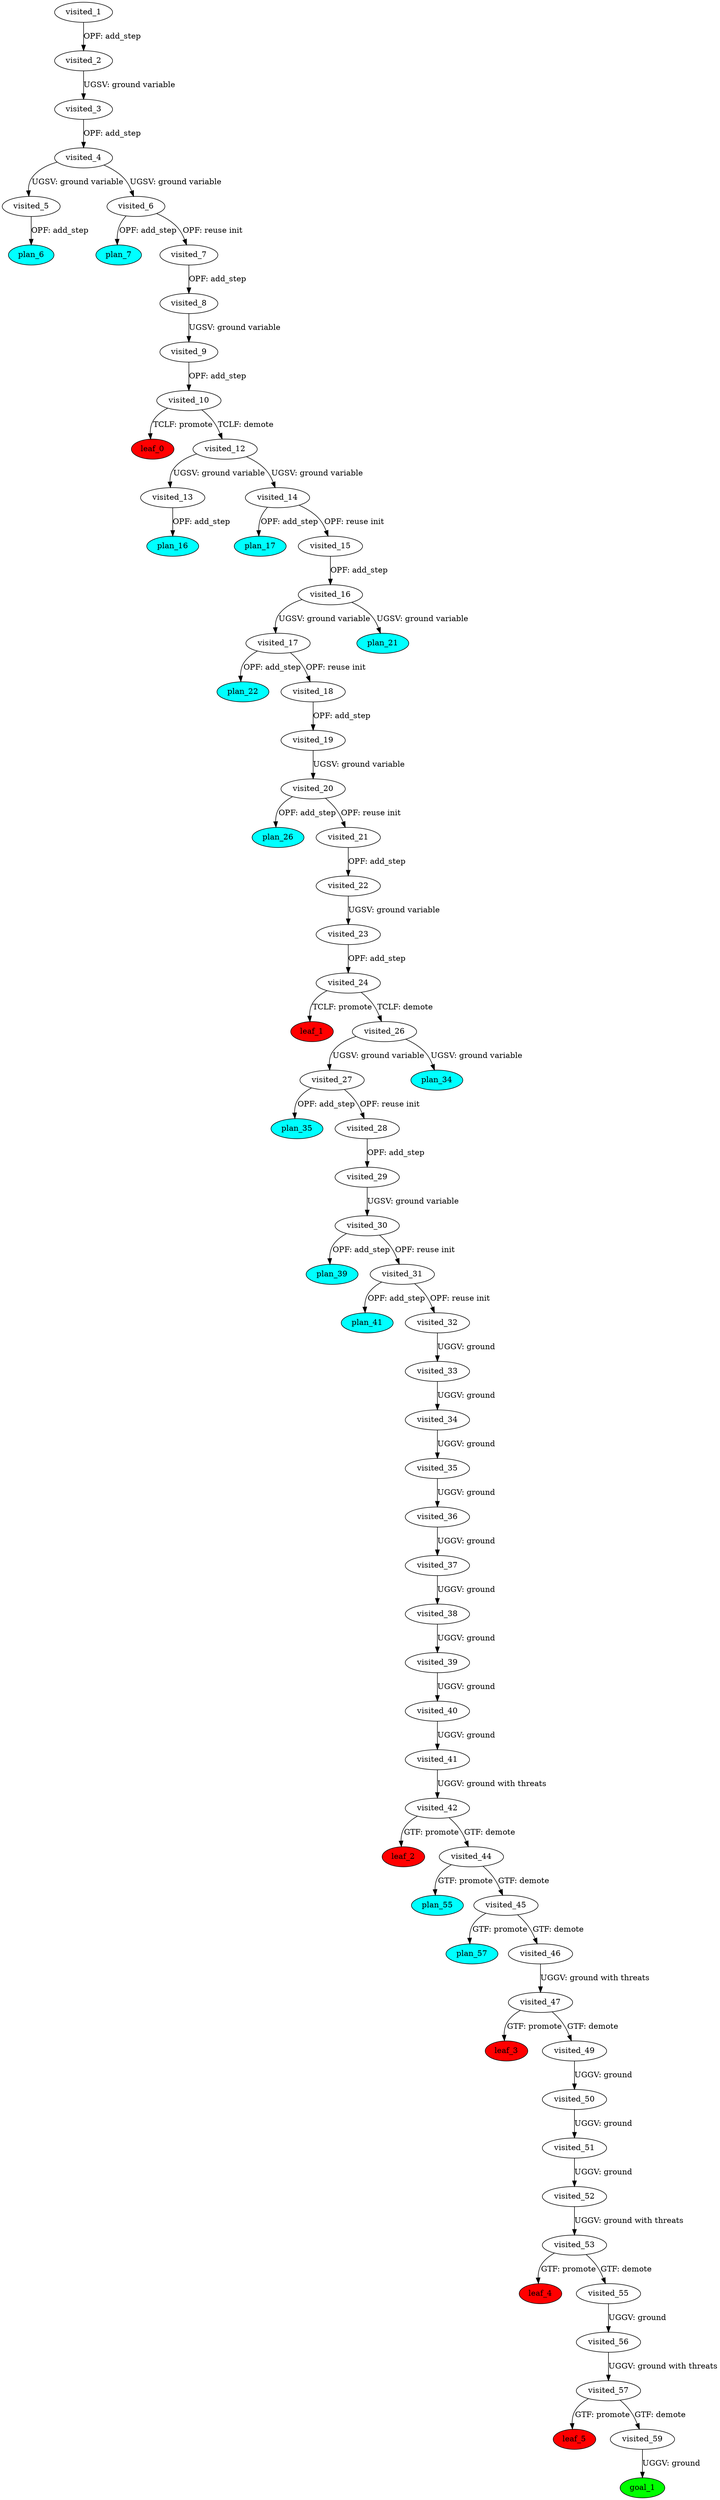digraph {
	"6a6ee4bc-e5bd-cbe8-cf43-3bb4e247090c" [label=plan_0 fillcolor=cyan style=filled]
	"6a6ee4bc-e5bd-cbe8-cf43-3bb4e247090c" [label=visited_1 fillcolor=white style=filled]
	"cc4e79d5-4308-105a-bee6-cb9a4a6cef2e" [label=plan_1 fillcolor=cyan style=filled]
	"6a6ee4bc-e5bd-cbe8-cf43-3bb4e247090c" -> "cc4e79d5-4308-105a-bee6-cb9a4a6cef2e" [label="OPF: add_step"]
	"cc4e79d5-4308-105a-bee6-cb9a4a6cef2e" [label=visited_2 fillcolor=white style=filled]
	"3242efed-1d83-3c4d-be50-21d3106c3acc" [label=plan_2 fillcolor=cyan style=filled]
	"cc4e79d5-4308-105a-bee6-cb9a4a6cef2e" -> "3242efed-1d83-3c4d-be50-21d3106c3acc" [label="UGSV: ground variable"]
	"3242efed-1d83-3c4d-be50-21d3106c3acc" [label=visited_3 fillcolor=white style=filled]
	"e2622207-1675-f185-2633-1b239b0251b5" [label=plan_3 fillcolor=cyan style=filled]
	"3242efed-1d83-3c4d-be50-21d3106c3acc" -> "e2622207-1675-f185-2633-1b239b0251b5" [label="OPF: add_step"]
	"e2622207-1675-f185-2633-1b239b0251b5" [label=visited_4 fillcolor=white style=filled]
	"12046a0f-a5f7-f030-be66-db303003acbb" [label=plan_4 fillcolor=cyan style=filled]
	"e2622207-1675-f185-2633-1b239b0251b5" -> "12046a0f-a5f7-f030-be66-db303003acbb" [label="UGSV: ground variable"]
	"6d8093e6-9398-ec0e-caf7-f036881fd725" [label=plan_5 fillcolor=cyan style=filled]
	"e2622207-1675-f185-2633-1b239b0251b5" -> "6d8093e6-9398-ec0e-caf7-f036881fd725" [label="UGSV: ground variable"]
	"12046a0f-a5f7-f030-be66-db303003acbb" [label=visited_5 fillcolor=white style=filled]
	"10b5fc48-1c75-cce2-d1ca-9dc6b93a4a48" [label=plan_6 fillcolor=cyan style=filled]
	"12046a0f-a5f7-f030-be66-db303003acbb" -> "10b5fc48-1c75-cce2-d1ca-9dc6b93a4a48" [label="OPF: add_step"]
	"6d8093e6-9398-ec0e-caf7-f036881fd725" [label=visited_6 fillcolor=white style=filled]
	"d92db731-032a-c32c-d969-8e739888dc29" [label=plan_7 fillcolor=cyan style=filled]
	"6d8093e6-9398-ec0e-caf7-f036881fd725" -> "d92db731-032a-c32c-d969-8e739888dc29" [label="OPF: add_step"]
	"eec192d9-da24-746e-5d72-6f3f9af88026" [label=plan_8 fillcolor=cyan style=filled]
	"6d8093e6-9398-ec0e-caf7-f036881fd725" -> "eec192d9-da24-746e-5d72-6f3f9af88026" [label="OPF: reuse init"]
	"eec192d9-da24-746e-5d72-6f3f9af88026" [label=visited_7 fillcolor=white style=filled]
	"425f18b4-4532-254c-6c09-68d98ec51810" [label=plan_9 fillcolor=cyan style=filled]
	"eec192d9-da24-746e-5d72-6f3f9af88026" -> "425f18b4-4532-254c-6c09-68d98ec51810" [label="OPF: add_step"]
	"425f18b4-4532-254c-6c09-68d98ec51810" [label=visited_8 fillcolor=white style=filled]
	"3edf4fbc-34ba-0853-1664-90777563140e" [label=plan_10 fillcolor=cyan style=filled]
	"425f18b4-4532-254c-6c09-68d98ec51810" -> "3edf4fbc-34ba-0853-1664-90777563140e" [label="UGSV: ground variable"]
	"3edf4fbc-34ba-0853-1664-90777563140e" [label=visited_9 fillcolor=white style=filled]
	"afdbe7ad-35e6-5d9b-6036-7f5ca6c76898" [label=plan_11 fillcolor=cyan style=filled]
	"3edf4fbc-34ba-0853-1664-90777563140e" -> "afdbe7ad-35e6-5d9b-6036-7f5ca6c76898" [label="OPF: add_step"]
	"afdbe7ad-35e6-5d9b-6036-7f5ca6c76898" [label=visited_10 fillcolor=white style=filled]
	"aa594650-60bb-a511-5935-73464f4d8228" [label=plan_12 fillcolor=cyan style=filled]
	"afdbe7ad-35e6-5d9b-6036-7f5ca6c76898" -> "aa594650-60bb-a511-5935-73464f4d8228" [label="TCLF: promote"]
	"a82d3f7e-9404-f958-3c05-30f1eca97d57" [label=plan_13 fillcolor=cyan style=filled]
	"afdbe7ad-35e6-5d9b-6036-7f5ca6c76898" -> "a82d3f7e-9404-f958-3c05-30f1eca97d57" [label="TCLF: demote"]
	"aa594650-60bb-a511-5935-73464f4d8228" [label=visited_11 fillcolor=white style=filled]
	"aa594650-60bb-a511-5935-73464f4d8228" [label=leaf_0 fillcolor=red style=filled]
	"a82d3f7e-9404-f958-3c05-30f1eca97d57" [label=visited_12 fillcolor=white style=filled]
	"77d13ca9-a0e8-8c55-aec4-8c7cdf9fe762" [label=plan_14 fillcolor=cyan style=filled]
	"a82d3f7e-9404-f958-3c05-30f1eca97d57" -> "77d13ca9-a0e8-8c55-aec4-8c7cdf9fe762" [label="UGSV: ground variable"]
	"e745c9ff-872a-5dc7-0681-309da786e0b5" [label=plan_15 fillcolor=cyan style=filled]
	"a82d3f7e-9404-f958-3c05-30f1eca97d57" -> "e745c9ff-872a-5dc7-0681-309da786e0b5" [label="UGSV: ground variable"]
	"77d13ca9-a0e8-8c55-aec4-8c7cdf9fe762" [label=visited_13 fillcolor=white style=filled]
	"8b2fedda-caef-6e04-1d07-af3f86477285" [label=plan_16 fillcolor=cyan style=filled]
	"77d13ca9-a0e8-8c55-aec4-8c7cdf9fe762" -> "8b2fedda-caef-6e04-1d07-af3f86477285" [label="OPF: add_step"]
	"e745c9ff-872a-5dc7-0681-309da786e0b5" [label=visited_14 fillcolor=white style=filled]
	"4bedbfdc-052f-cf4c-5909-7f10c8b08080" [label=plan_17 fillcolor=cyan style=filled]
	"e745c9ff-872a-5dc7-0681-309da786e0b5" -> "4bedbfdc-052f-cf4c-5909-7f10c8b08080" [label="OPF: add_step"]
	"778d6827-49ad-1ddb-21e9-1ae6ae24d783" [label=plan_18 fillcolor=cyan style=filled]
	"e745c9ff-872a-5dc7-0681-309da786e0b5" -> "778d6827-49ad-1ddb-21e9-1ae6ae24d783" [label="OPF: reuse init"]
	"778d6827-49ad-1ddb-21e9-1ae6ae24d783" [label=visited_15 fillcolor=white style=filled]
	"790c4b55-c920-f3e5-a996-ac3b06987188" [label=plan_19 fillcolor=cyan style=filled]
	"778d6827-49ad-1ddb-21e9-1ae6ae24d783" -> "790c4b55-c920-f3e5-a996-ac3b06987188" [label="OPF: add_step"]
	"790c4b55-c920-f3e5-a996-ac3b06987188" [label=visited_16 fillcolor=white style=filled]
	"a5058c41-8136-7006-41f3-1cc9d8010bd0" [label=plan_20 fillcolor=cyan style=filled]
	"790c4b55-c920-f3e5-a996-ac3b06987188" -> "a5058c41-8136-7006-41f3-1cc9d8010bd0" [label="UGSV: ground variable"]
	"a8e9a8d6-d1b9-8d2f-ae4f-e1af9b81cfc1" [label=plan_21 fillcolor=cyan style=filled]
	"790c4b55-c920-f3e5-a996-ac3b06987188" -> "a8e9a8d6-d1b9-8d2f-ae4f-e1af9b81cfc1" [label="UGSV: ground variable"]
	"a5058c41-8136-7006-41f3-1cc9d8010bd0" [label=visited_17 fillcolor=white style=filled]
	"e7f96753-064f-39e0-625f-7ca8e177334e" [label=plan_22 fillcolor=cyan style=filled]
	"a5058c41-8136-7006-41f3-1cc9d8010bd0" -> "e7f96753-064f-39e0-625f-7ca8e177334e" [label="OPF: add_step"]
	"b71a7e0f-804c-c01b-8986-e42fc7cf409d" [label=plan_23 fillcolor=cyan style=filled]
	"a5058c41-8136-7006-41f3-1cc9d8010bd0" -> "b71a7e0f-804c-c01b-8986-e42fc7cf409d" [label="OPF: reuse init"]
	"b71a7e0f-804c-c01b-8986-e42fc7cf409d" [label=visited_18 fillcolor=white style=filled]
	"674ad441-be16-731c-8a40-6eb335a0bf07" [label=plan_24 fillcolor=cyan style=filled]
	"b71a7e0f-804c-c01b-8986-e42fc7cf409d" -> "674ad441-be16-731c-8a40-6eb335a0bf07" [label="OPF: add_step"]
	"674ad441-be16-731c-8a40-6eb335a0bf07" [label=visited_19 fillcolor=white style=filled]
	"1653b36e-91fb-e20c-6261-85ceb46e49d9" [label=plan_25 fillcolor=cyan style=filled]
	"674ad441-be16-731c-8a40-6eb335a0bf07" -> "1653b36e-91fb-e20c-6261-85ceb46e49d9" [label="UGSV: ground variable"]
	"1653b36e-91fb-e20c-6261-85ceb46e49d9" [label=visited_20 fillcolor=white style=filled]
	"270e8fc7-4ed9-ccb3-70dc-bc22a3014310" [label=plan_26 fillcolor=cyan style=filled]
	"1653b36e-91fb-e20c-6261-85ceb46e49d9" -> "270e8fc7-4ed9-ccb3-70dc-bc22a3014310" [label="OPF: add_step"]
	"5da73e0a-f9b8-9c23-ab6e-1d05ab0874a6" [label=plan_27 fillcolor=cyan style=filled]
	"1653b36e-91fb-e20c-6261-85ceb46e49d9" -> "5da73e0a-f9b8-9c23-ab6e-1d05ab0874a6" [label="OPF: reuse init"]
	"5da73e0a-f9b8-9c23-ab6e-1d05ab0874a6" [label=visited_21 fillcolor=white style=filled]
	"6e6592cf-8676-a517-fe60-5e1f60320a45" [label=plan_28 fillcolor=cyan style=filled]
	"5da73e0a-f9b8-9c23-ab6e-1d05ab0874a6" -> "6e6592cf-8676-a517-fe60-5e1f60320a45" [label="OPF: add_step"]
	"6e6592cf-8676-a517-fe60-5e1f60320a45" [label=visited_22 fillcolor=white style=filled]
	"d1f99a86-6791-f070-90df-e552e4520719" [label=plan_29 fillcolor=cyan style=filled]
	"6e6592cf-8676-a517-fe60-5e1f60320a45" -> "d1f99a86-6791-f070-90df-e552e4520719" [label="UGSV: ground variable"]
	"d1f99a86-6791-f070-90df-e552e4520719" [label=visited_23 fillcolor=white style=filled]
	"44b364ba-4a9b-5c4c-fe7b-5ec27ddb1ab0" [label=plan_30 fillcolor=cyan style=filled]
	"d1f99a86-6791-f070-90df-e552e4520719" -> "44b364ba-4a9b-5c4c-fe7b-5ec27ddb1ab0" [label="OPF: add_step"]
	"44b364ba-4a9b-5c4c-fe7b-5ec27ddb1ab0" [label=visited_24 fillcolor=white style=filled]
	"9cef3985-3099-e07b-7b70-5b69b253966c" [label=plan_31 fillcolor=cyan style=filled]
	"44b364ba-4a9b-5c4c-fe7b-5ec27ddb1ab0" -> "9cef3985-3099-e07b-7b70-5b69b253966c" [label="TCLF: promote"]
	"ba52558c-e907-9b81-844c-d9185a64750d" [label=plan_32 fillcolor=cyan style=filled]
	"44b364ba-4a9b-5c4c-fe7b-5ec27ddb1ab0" -> "ba52558c-e907-9b81-844c-d9185a64750d" [label="TCLF: demote"]
	"9cef3985-3099-e07b-7b70-5b69b253966c" [label=visited_25 fillcolor=white style=filled]
	"9cef3985-3099-e07b-7b70-5b69b253966c" [label=leaf_1 fillcolor=red style=filled]
	"ba52558c-e907-9b81-844c-d9185a64750d" [label=visited_26 fillcolor=white style=filled]
	"f825ddf7-2626-fcbd-b5eb-68b0b1dbd278" [label=plan_33 fillcolor=cyan style=filled]
	"ba52558c-e907-9b81-844c-d9185a64750d" -> "f825ddf7-2626-fcbd-b5eb-68b0b1dbd278" [label="UGSV: ground variable"]
	"ac32ffd4-4405-786d-3741-b5cab48205cc" [label=plan_34 fillcolor=cyan style=filled]
	"ba52558c-e907-9b81-844c-d9185a64750d" -> "ac32ffd4-4405-786d-3741-b5cab48205cc" [label="UGSV: ground variable"]
	"f825ddf7-2626-fcbd-b5eb-68b0b1dbd278" [label=visited_27 fillcolor=white style=filled]
	"ae8191a6-4ecc-e510-5690-605490e6a652" [label=plan_35 fillcolor=cyan style=filled]
	"f825ddf7-2626-fcbd-b5eb-68b0b1dbd278" -> "ae8191a6-4ecc-e510-5690-605490e6a652" [label="OPF: add_step"]
	"b449dd83-9f11-2c46-f8fe-144196e66acc" [label=plan_36 fillcolor=cyan style=filled]
	"f825ddf7-2626-fcbd-b5eb-68b0b1dbd278" -> "b449dd83-9f11-2c46-f8fe-144196e66acc" [label="OPF: reuse init"]
	"b449dd83-9f11-2c46-f8fe-144196e66acc" [label=visited_28 fillcolor=white style=filled]
	"955aaed9-e014-4c87-6fcf-a1bbe560c603" [label=plan_37 fillcolor=cyan style=filled]
	"b449dd83-9f11-2c46-f8fe-144196e66acc" -> "955aaed9-e014-4c87-6fcf-a1bbe560c603" [label="OPF: add_step"]
	"955aaed9-e014-4c87-6fcf-a1bbe560c603" [label=visited_29 fillcolor=white style=filled]
	"6045ab31-29f0-5f9b-9a16-ea5aae74eb38" [label=plan_38 fillcolor=cyan style=filled]
	"955aaed9-e014-4c87-6fcf-a1bbe560c603" -> "6045ab31-29f0-5f9b-9a16-ea5aae74eb38" [label="UGSV: ground variable"]
	"6045ab31-29f0-5f9b-9a16-ea5aae74eb38" [label=visited_30 fillcolor=white style=filled]
	"f40ed521-4748-5258-a248-029bcadbdbd8" [label=plan_39 fillcolor=cyan style=filled]
	"6045ab31-29f0-5f9b-9a16-ea5aae74eb38" -> "f40ed521-4748-5258-a248-029bcadbdbd8" [label="OPF: add_step"]
	"7bfb5563-e734-b540-8873-f9735f693193" [label=plan_40 fillcolor=cyan style=filled]
	"6045ab31-29f0-5f9b-9a16-ea5aae74eb38" -> "7bfb5563-e734-b540-8873-f9735f693193" [label="OPF: reuse init"]
	"7bfb5563-e734-b540-8873-f9735f693193" [label=visited_31 fillcolor=white style=filled]
	"8b1e04a7-70af-6ea2-f8cd-0e06421ab938" [label=plan_41 fillcolor=cyan style=filled]
	"7bfb5563-e734-b540-8873-f9735f693193" -> "8b1e04a7-70af-6ea2-f8cd-0e06421ab938" [label="OPF: add_step"]
	"86bb005c-4076-d0a1-78b7-b13cb09df2a6" [label=plan_42 fillcolor=cyan style=filled]
	"7bfb5563-e734-b540-8873-f9735f693193" -> "86bb005c-4076-d0a1-78b7-b13cb09df2a6" [label="OPF: reuse init"]
	"86bb005c-4076-d0a1-78b7-b13cb09df2a6" [label=visited_32 fillcolor=white style=filled]
	"f639bd75-f454-e1c9-d99b-d6e581c5ec3f" [label=plan_43 fillcolor=cyan style=filled]
	"86bb005c-4076-d0a1-78b7-b13cb09df2a6" -> "f639bd75-f454-e1c9-d99b-d6e581c5ec3f" [label="UGGV: ground"]
	"f639bd75-f454-e1c9-d99b-d6e581c5ec3f" [label=visited_33 fillcolor=white style=filled]
	"18d2d836-7ffc-7150-c206-ab7be7eee44f" [label=plan_44 fillcolor=cyan style=filled]
	"f639bd75-f454-e1c9-d99b-d6e581c5ec3f" -> "18d2d836-7ffc-7150-c206-ab7be7eee44f" [label="UGGV: ground"]
	"18d2d836-7ffc-7150-c206-ab7be7eee44f" [label=visited_34 fillcolor=white style=filled]
	"a4e7a86a-e50f-92ce-a44f-9bde2de30e65" [label=plan_45 fillcolor=cyan style=filled]
	"18d2d836-7ffc-7150-c206-ab7be7eee44f" -> "a4e7a86a-e50f-92ce-a44f-9bde2de30e65" [label="UGGV: ground"]
	"a4e7a86a-e50f-92ce-a44f-9bde2de30e65" [label=visited_35 fillcolor=white style=filled]
	"4076d6fb-73ec-68e5-c071-d41a6342182f" [label=plan_46 fillcolor=cyan style=filled]
	"a4e7a86a-e50f-92ce-a44f-9bde2de30e65" -> "4076d6fb-73ec-68e5-c071-d41a6342182f" [label="UGGV: ground"]
	"4076d6fb-73ec-68e5-c071-d41a6342182f" [label=visited_36 fillcolor=white style=filled]
	"c257db6d-186f-89eb-c232-660c635ab65c" [label=plan_47 fillcolor=cyan style=filled]
	"4076d6fb-73ec-68e5-c071-d41a6342182f" -> "c257db6d-186f-89eb-c232-660c635ab65c" [label="UGGV: ground"]
	"c257db6d-186f-89eb-c232-660c635ab65c" [label=visited_37 fillcolor=white style=filled]
	"fd69f740-fcb3-6a98-9221-291b360f79e6" [label=plan_48 fillcolor=cyan style=filled]
	"c257db6d-186f-89eb-c232-660c635ab65c" -> "fd69f740-fcb3-6a98-9221-291b360f79e6" [label="UGGV: ground"]
	"fd69f740-fcb3-6a98-9221-291b360f79e6" [label=visited_38 fillcolor=white style=filled]
	"f2366044-1170-9385-6f5d-051b70620d6a" [label=plan_49 fillcolor=cyan style=filled]
	"fd69f740-fcb3-6a98-9221-291b360f79e6" -> "f2366044-1170-9385-6f5d-051b70620d6a" [label="UGGV: ground"]
	"f2366044-1170-9385-6f5d-051b70620d6a" [label=visited_39 fillcolor=white style=filled]
	"11e75203-8928-bec6-d4fb-f86a06822f7a" [label=plan_50 fillcolor=cyan style=filled]
	"f2366044-1170-9385-6f5d-051b70620d6a" -> "11e75203-8928-bec6-d4fb-f86a06822f7a" [label="UGGV: ground"]
	"11e75203-8928-bec6-d4fb-f86a06822f7a" [label=visited_40 fillcolor=white style=filled]
	"acf51637-85d0-4b95-4a1a-97885597c7e8" [label=plan_51 fillcolor=cyan style=filled]
	"11e75203-8928-bec6-d4fb-f86a06822f7a" -> "acf51637-85d0-4b95-4a1a-97885597c7e8" [label="UGGV: ground"]
	"acf51637-85d0-4b95-4a1a-97885597c7e8" [label=visited_41 fillcolor=white style=filled]
	"e43e6431-f08b-d447-e774-c060a0bd7cdc" [label=plan_52 fillcolor=cyan style=filled]
	"acf51637-85d0-4b95-4a1a-97885597c7e8" -> "e43e6431-f08b-d447-e774-c060a0bd7cdc" [label="UGGV: ground with threats"]
	"e43e6431-f08b-d447-e774-c060a0bd7cdc" [label=visited_42 fillcolor=white style=filled]
	"900cbe01-fa67-5bed-6ff9-c2a8dac9a461" [label=plan_53 fillcolor=cyan style=filled]
	"e43e6431-f08b-d447-e774-c060a0bd7cdc" -> "900cbe01-fa67-5bed-6ff9-c2a8dac9a461" [label="GTF: promote"]
	"b27794f1-42a7-62cd-20f8-31a0a2edf236" [label=plan_54 fillcolor=cyan style=filled]
	"e43e6431-f08b-d447-e774-c060a0bd7cdc" -> "b27794f1-42a7-62cd-20f8-31a0a2edf236" [label="GTF: demote"]
	"900cbe01-fa67-5bed-6ff9-c2a8dac9a461" [label=visited_43 fillcolor=white style=filled]
	"900cbe01-fa67-5bed-6ff9-c2a8dac9a461" [label=leaf_2 fillcolor=red style=filled]
	"b27794f1-42a7-62cd-20f8-31a0a2edf236" [label=visited_44 fillcolor=white style=filled]
	"99b670cd-1638-7676-f309-1afcfb21d6b5" [label=plan_55 fillcolor=cyan style=filled]
	"b27794f1-42a7-62cd-20f8-31a0a2edf236" -> "99b670cd-1638-7676-f309-1afcfb21d6b5" [label="GTF: promote"]
	"808eee95-35db-5a4d-b608-0aaf88eca5b7" [label=plan_56 fillcolor=cyan style=filled]
	"b27794f1-42a7-62cd-20f8-31a0a2edf236" -> "808eee95-35db-5a4d-b608-0aaf88eca5b7" [label="GTF: demote"]
	"808eee95-35db-5a4d-b608-0aaf88eca5b7" [label=visited_45 fillcolor=white style=filled]
	"9b595df5-5de6-475a-bc6d-c62a397c6788" [label=plan_57 fillcolor=cyan style=filled]
	"808eee95-35db-5a4d-b608-0aaf88eca5b7" -> "9b595df5-5de6-475a-bc6d-c62a397c6788" [label="GTF: promote"]
	"91fb645a-15bb-af19-5131-9881fa088f8e" [label=plan_58 fillcolor=cyan style=filled]
	"808eee95-35db-5a4d-b608-0aaf88eca5b7" -> "91fb645a-15bb-af19-5131-9881fa088f8e" [label="GTF: demote"]
	"91fb645a-15bb-af19-5131-9881fa088f8e" [label=visited_46 fillcolor=white style=filled]
	"0f27c623-3fe8-7cc2-2989-e29e90c4c8a7" [label=plan_59 fillcolor=cyan style=filled]
	"91fb645a-15bb-af19-5131-9881fa088f8e" -> "0f27c623-3fe8-7cc2-2989-e29e90c4c8a7" [label="UGGV: ground with threats"]
	"0f27c623-3fe8-7cc2-2989-e29e90c4c8a7" [label=visited_47 fillcolor=white style=filled]
	"b17c82b5-2eef-dd47-6083-770236a0847f" [label=plan_60 fillcolor=cyan style=filled]
	"0f27c623-3fe8-7cc2-2989-e29e90c4c8a7" -> "b17c82b5-2eef-dd47-6083-770236a0847f" [label="GTF: promote"]
	"d5ddc1ac-e7fe-afa9-e419-f640167aae2d" [label=plan_61 fillcolor=cyan style=filled]
	"0f27c623-3fe8-7cc2-2989-e29e90c4c8a7" -> "d5ddc1ac-e7fe-afa9-e419-f640167aae2d" [label="GTF: demote"]
	"b17c82b5-2eef-dd47-6083-770236a0847f" [label=visited_48 fillcolor=white style=filled]
	"b17c82b5-2eef-dd47-6083-770236a0847f" [label=leaf_3 fillcolor=red style=filled]
	"d5ddc1ac-e7fe-afa9-e419-f640167aae2d" [label=visited_49 fillcolor=white style=filled]
	"90b343dc-1670-cf18-9d79-d7f44624aff1" [label=plan_62 fillcolor=cyan style=filled]
	"d5ddc1ac-e7fe-afa9-e419-f640167aae2d" -> "90b343dc-1670-cf18-9d79-d7f44624aff1" [label="UGGV: ground"]
	"90b343dc-1670-cf18-9d79-d7f44624aff1" [label=visited_50 fillcolor=white style=filled]
	"72bdcf0c-f001-2ccf-68fa-abc675d962aa" [label=plan_63 fillcolor=cyan style=filled]
	"90b343dc-1670-cf18-9d79-d7f44624aff1" -> "72bdcf0c-f001-2ccf-68fa-abc675d962aa" [label="UGGV: ground"]
	"72bdcf0c-f001-2ccf-68fa-abc675d962aa" [label=visited_51 fillcolor=white style=filled]
	"caadc9e9-fdbf-67f3-29a9-3288ed734fe7" [label=plan_64 fillcolor=cyan style=filled]
	"72bdcf0c-f001-2ccf-68fa-abc675d962aa" -> "caadc9e9-fdbf-67f3-29a9-3288ed734fe7" [label="UGGV: ground"]
	"caadc9e9-fdbf-67f3-29a9-3288ed734fe7" [label=visited_52 fillcolor=white style=filled]
	"236dc817-b816-e75d-e5e4-fbb4c43f56f2" [label=plan_65 fillcolor=cyan style=filled]
	"caadc9e9-fdbf-67f3-29a9-3288ed734fe7" -> "236dc817-b816-e75d-e5e4-fbb4c43f56f2" [label="UGGV: ground with threats"]
	"236dc817-b816-e75d-e5e4-fbb4c43f56f2" [label=visited_53 fillcolor=white style=filled]
	"ffca1594-090b-ec7e-579c-cea18eb0b72e" [label=plan_66 fillcolor=cyan style=filled]
	"236dc817-b816-e75d-e5e4-fbb4c43f56f2" -> "ffca1594-090b-ec7e-579c-cea18eb0b72e" [label="GTF: promote"]
	"62b4e26a-d3b5-a76e-0805-dc5d05f5d446" [label=plan_67 fillcolor=cyan style=filled]
	"236dc817-b816-e75d-e5e4-fbb4c43f56f2" -> "62b4e26a-d3b5-a76e-0805-dc5d05f5d446" [label="GTF: demote"]
	"ffca1594-090b-ec7e-579c-cea18eb0b72e" [label=visited_54 fillcolor=white style=filled]
	"ffca1594-090b-ec7e-579c-cea18eb0b72e" [label=leaf_4 fillcolor=red style=filled]
	"62b4e26a-d3b5-a76e-0805-dc5d05f5d446" [label=visited_55 fillcolor=white style=filled]
	"2a8ad6ae-6d1f-b4a8-d500-19fc23c0a6b8" [label=plan_68 fillcolor=cyan style=filled]
	"62b4e26a-d3b5-a76e-0805-dc5d05f5d446" -> "2a8ad6ae-6d1f-b4a8-d500-19fc23c0a6b8" [label="UGGV: ground"]
	"2a8ad6ae-6d1f-b4a8-d500-19fc23c0a6b8" [label=visited_56 fillcolor=white style=filled]
	"5d4f8ba1-c663-3ec8-412a-7886bdbeac78" [label=plan_69 fillcolor=cyan style=filled]
	"2a8ad6ae-6d1f-b4a8-d500-19fc23c0a6b8" -> "5d4f8ba1-c663-3ec8-412a-7886bdbeac78" [label="UGGV: ground with threats"]
	"5d4f8ba1-c663-3ec8-412a-7886bdbeac78" [label=visited_57 fillcolor=white style=filled]
	"594b56fe-f2aa-43a9-c7be-41df84b3a3a6" [label=plan_70 fillcolor=cyan style=filled]
	"5d4f8ba1-c663-3ec8-412a-7886bdbeac78" -> "594b56fe-f2aa-43a9-c7be-41df84b3a3a6" [label="GTF: promote"]
	"5a69b19b-2cf3-6d56-b2e3-fef27ed27347" [label=plan_71 fillcolor=cyan style=filled]
	"5d4f8ba1-c663-3ec8-412a-7886bdbeac78" -> "5a69b19b-2cf3-6d56-b2e3-fef27ed27347" [label="GTF: demote"]
	"594b56fe-f2aa-43a9-c7be-41df84b3a3a6" [label=visited_58 fillcolor=white style=filled]
	"594b56fe-f2aa-43a9-c7be-41df84b3a3a6" [label=leaf_5 fillcolor=red style=filled]
	"5a69b19b-2cf3-6d56-b2e3-fef27ed27347" [label=visited_59 fillcolor=white style=filled]
	"fa787df7-b530-a937-d052-fba65349a41f" [label=plan_72 fillcolor=cyan style=filled]
	"5a69b19b-2cf3-6d56-b2e3-fef27ed27347" -> "fa787df7-b530-a937-d052-fba65349a41f" [label="UGGV: ground"]
	"fa787df7-b530-a937-d052-fba65349a41f" [label=visited_60 fillcolor=white style=filled]
	"fa787df7-b530-a937-d052-fba65349a41f" [label=goal_1 fillcolor=green style=filled]
}
